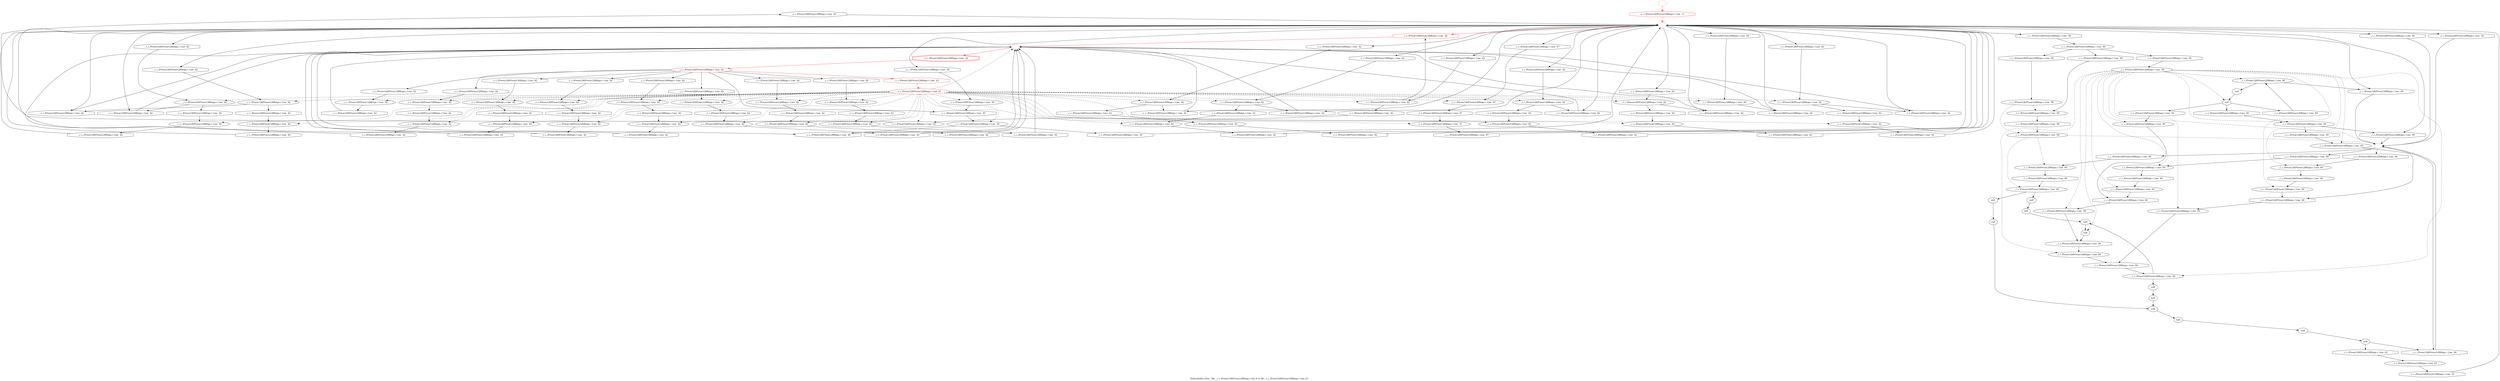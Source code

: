 digraph "Vulnerability from 'file ../../../Preon128/Preon128B/api.c line 8 to file ../../../Preon128/Preon128B/api.c line 23 '  "{
label="Vulnerability from  'file ../../../Preon128/Preon128B/api.c line 8 to file ../../../Preon128/Preon128B/api.c line 23 ' ";
node_363[shape=octagon,style=solid,label="../../../Preon128/Preon128B/api.c Line  42"]
node_316[shape=ellipse,style=dashed,label="", color=red]
"node_363"->"node_316"
node_364[shape=octagon,style=solid,label="../../../Preon128/Preon128B/api.c Line  42", color=red]
node_318[shape=ellipse,style=dashed,label="", color=red]
"node_364"->"node_318" [color=red]
node_365[shape=octagon,style=solid,label="../../../Preon128/Preon128B/api.c Line  42"]
"node_365"->"node_318"
node_366[shape=ellipse,style=solid,label="../../../Preon128/Preon128B/api.c Line  42"]
node_369[shape=octagon,style=solid,label="../../../Preon128/Preon128B/api.c Line  42"]
"node_366"->"node_369"
node_315[shape=ellipse,style=dashed,label="", color=red]
node_317[shape=octagon,style=solid,label="../../../Preon128/Preon128B/api.c Line  11", color=red]
"node_315"->"node_317" [color=red]
"node_316"->"node_364" [color=red]
node_326[shape=octagon,style=solid,label="../../../Preon128/Preon128B/api.c Line  42"]
"node_316"->"node_326"
node_330[shape=octagon,style=solid,label="../../../Preon128/Preon128B/api.c Line  42"]
"node_316"->"node_330"
node_337[shape=octagon,style=solid,label="../../../Preon128/Preon128B/api.c Line  42"]
"node_316"->"node_337"
node_341[shape=octagon,style=solid,label="../../../Preon128/Preon128B/api.c Line  42"]
"node_316"->"node_341"
node_348[shape=octagon,style=solid,label="../../../Preon128/Preon128B/api.c Line  42"]
"node_316"->"node_348"
node_352[shape=octagon,style=solid,label="../../../Preon128/Preon128B/api.c Line  42"]
"node_316"->"node_352"
node_360[shape=octagon,style=solid,label="../../../Preon128/Preon128B/api.c Line  42"]
"node_316"->"node_360"
node_411[shape=octagon,style=solid,label="../../../Preon128/Preon128B/api.c Line  44"]
"node_316"->"node_411"
node_412[shape=octagon,style=solid,label="../../../Preon128/Preon128B/api.c Line  44"]
"node_316"->"node_412"
node_414[shape=octagon,style=solid,label="../../../Preon128/Preon128B/api.c Line  45"]
"node_316"->"node_414"
node_418[shape=octagon,style=solid,label="../../../Preon128/Preon128B/api.c Line  46"]
"node_316"->"node_418"
node_371[shape=octagon,style=solid,label="../../../Preon128/Preon128B/api.c Line  42"]
"node_316"->"node_371"
node_375[shape=octagon,style=solid,label="../../../Preon128/Preon128B/api.c Line  42"]
"node_316"->"node_375"
node_382[shape=octagon,style=solid,label="../../../Preon128/Preon128B/api.c Line  42"]
"node_316"->"node_382"
node_386[shape=octagon,style=solid,label="../../../Preon128/Preon128B/api.c Line  42"]
"node_316"->"node_386"
node_393[shape=octagon,style=solid,label="../../../Preon128/Preon128B/api.c Line  42"]
"node_316"->"node_393"
node_397[shape=octagon,style=solid,label="../../../Preon128/Preon128B/api.c Line  42"]
"node_316"->"node_397"
node_404[shape=octagon,style=solid,label="../../../Preon128/Preon128B/api.c Line  42"]
"node_316"->"node_404"
node_408[shape=octagon,style=solid,label="../../../Preon128/Preon128B/api.c Line  42"]
"node_316"->"node_408"
node_420[shape=octagon,style=solid,label="../../../Preon128/Preon128B/api.c Line  47"]
"node_316"->"node_420"
node_424[shape=octagon,style=solid,label="../../../Preon128/Preon128B/api.c Line  56"]
"node_316"->"node_424"
node_432[shape=octagon,style=solid,label="../../../Preon128/Preon128B/api.c Line  60"]
"node_316"->"node_432"
node_453[shape=octagon,style=solid,label="../../../Preon128/Preon128B/api.c Line  60"]
"node_316"->"node_453"
node_470[shape=octagon,style=solid,label="../../../Preon128/Preon128B/api.c Line  60"]
"node_316"->"node_470"
node_479[shape=octagon,style=solid,label="../../../Preon128/Preon128B/api.c Line  62"]
"node_316"->"node_479"
"node_317"->"node_316" [color=red]
node_320[shape=doubleoctagon,style=solid,label="../../../Preon128/Preon128B/api.c Line  22", color=red]
"node_318"->"node_320" [color=red]
node_319[shape=ellipse,style=solid,label="../../../Preon128/Preon128B/api.c Line  22", color=red]
node_322[shape=octagon,style=solid,label="../../../Preon128/Preon128B/api.c Line  23", color=red]
"node_319"->"node_322" [color=red]
node_324[shape=octagon,style=solid,label="../../../Preon128/Preon128B/api.c Line  42"]
"node_319"->"node_324"
node_333[shape=octagon,style=solid,label="../../../Preon128/Preon128B/api.c Line  42"]
"node_319"->"node_333"
node_344[shape=octagon,style=solid,label="../../../Preon128/Preon128B/api.c Line  42"]
"node_319"->"node_344"
node_355[shape=octagon,style=solid,label="../../../Preon128/Preon128B/api.c Line  42"]
"node_319"->"node_355"
node_416[shape=octagon,style=solid,label="../../../Preon128/Preon128B/api.c Line  45"]
"node_319"->"node_416"
node_367[shape=octagon,style=solid,label="../../../Preon128/Preon128B/api.c Line  42"]
"node_319"->"node_367"
node_378[shape=octagon,style=solid,label="../../../Preon128/Preon128B/api.c Line  42"]
"node_319"->"node_378"
node_389[shape=octagon,style=solid,label="../../../Preon128/Preon128B/api.c Line  42"]
"node_319"->"node_389"
node_400[shape=octagon,style=solid,label="../../../Preon128/Preon128B/api.c Line  42"]
"node_319"->"node_400"
"node_320"->"node_319" [color=red]
node_321[shape=ellipse,style=solid,label="../../../Preon128/Preon128B/api.c Line  23", color=red]
"node_321"->"node_366" [style=dashed]
"node_321"->"node_318" [style=dashed]
node_323[shape=ellipse,style=solid,label="../../../Preon128/Preon128B/api.c Line  42"]
"node_321"->"node_323" [style=dashed]
node_325[shape=ellipse,style=solid,label="../../../Preon128/Preon128B/api.c Line  42"]
"node_321"->"node_325" [style=dashed]
node_327[shape=ellipse,style=solid,label="../../../Preon128/Preon128B/api.c Line  42"]
"node_321"->"node_327" [style=dashed]
node_332[shape=ellipse,style=solid,label="../../../Preon128/Preon128B/api.c Line  42"]
"node_321"->"node_332" [style=dashed]
node_334[shape=ellipse,style=solid,label="../../../Preon128/Preon128B/api.c Line  42"]
"node_321"->"node_334" [style=dashed]
node_336[shape=ellipse,style=solid,label="../../../Preon128/Preon128B/api.c Line  42"]
"node_321"->"node_336" [style=dashed]
node_338[shape=ellipse,style=solid,label="../../../Preon128/Preon128B/api.c Line  42"]
"node_321"->"node_338" [style=dashed]
node_343[shape=ellipse,style=solid,label="../../../Preon128/Preon128B/api.c Line  42"]
"node_321"->"node_343" [style=dashed]
node_345[shape=ellipse,style=solid,label="../../../Preon128/Preon128B/api.c Line  42"]
"node_321"->"node_345" [style=dashed]
node_347[shape=ellipse,style=solid,label="../../../Preon128/Preon128B/api.c Line  42"]
"node_321"->"node_347" [style=dashed]
node_349[shape=ellipse,style=solid,label="../../../Preon128/Preon128B/api.c Line  42"]
"node_321"->"node_349" [style=dashed]
node_354[shape=ellipse,style=solid,label="../../../Preon128/Preon128B/api.c Line  42"]
"node_321"->"node_354" [style=dashed]
node_356[shape=ellipse,style=solid,label="../../../Preon128/Preon128B/api.c Line  42"]
"node_321"->"node_356" [style=dashed]
node_359[shape=ellipse,style=solid,label="../../../Preon128/Preon128B/api.c Line  42"]
"node_321"->"node_359" [style=dashed]
node_361[shape=ellipse,style=solid,label="../../../Preon128/Preon128B/api.c Line  42"]
"node_321"->"node_361" [style=dashed]
node_413[shape=ellipse,style=solid,label="../../../Preon128/Preon128B/api.c Line  45"]
"node_321"->"node_413" [style=dashed]
node_415[shape=ellipse,style=solid,label="../../../Preon128/Preon128B/api.c Line  45"]
"node_321"->"node_415" [style=dashed]
node_419[shape=ellipse,style=solid,label="../../../Preon128/Preon128B/api.c Line  47"]
"node_321"->"node_419" [style=dashed]
node_368[shape=ellipse,style=solid,label="../../../Preon128/Preon128B/api.c Line  42"]
"node_321"->"node_368" [style=dashed]
node_370[shape=ellipse,style=solid,label="../../../Preon128/Preon128B/api.c Line  42"]
"node_321"->"node_370" [style=dashed]
node_372[shape=ellipse,style=solid,label="../../../Preon128/Preon128B/api.c Line  42"]
"node_321"->"node_372" [style=dashed]
node_377[shape=ellipse,style=solid,label="../../../Preon128/Preon128B/api.c Line  42"]
"node_321"->"node_377" [style=dashed]
node_379[shape=ellipse,style=solid,label="../../../Preon128/Preon128B/api.c Line  42"]
"node_321"->"node_379" [style=dashed]
node_381[shape=ellipse,style=solid,label="../../../Preon128/Preon128B/api.c Line  42"]
"node_321"->"node_381" [style=dashed]
node_383[shape=ellipse,style=solid,label="../../../Preon128/Preon128B/api.c Line  42"]
"node_321"->"node_383" [style=dashed]
node_388[shape=ellipse,style=solid,label="../../../Preon128/Preon128B/api.c Line  42"]
"node_321"->"node_388" [style=dashed]
node_390[shape=ellipse,style=solid,label="../../../Preon128/Preon128B/api.c Line  42"]
"node_321"->"node_390" [style=dashed]
node_392[shape=ellipse,style=solid,label="../../../Preon128/Preon128B/api.c Line  42"]
"node_321"->"node_392" [style=dashed]
node_394[shape=ellipse,style=solid,label="../../../Preon128/Preon128B/api.c Line  42"]
"node_321"->"node_394" [style=dashed]
node_399[shape=ellipse,style=solid,label="../../../Preon128/Preon128B/api.c Line  42"]
"node_321"->"node_399" [style=dashed]
node_401[shape=ellipse,style=solid,label="../../../Preon128/Preon128B/api.c Line  42"]
"node_321"->"node_401" [style=dashed]
node_403[shape=ellipse,style=solid,label="../../../Preon128/Preon128B/api.c Line  42"]
"node_321"->"node_403" [style=dashed]
node_405[shape=ellipse,style=solid,label="../../../Preon128/Preon128B/api.c Line  42"]
"node_321"->"node_405" [style=dashed]
node_410[shape=ellipse,style=solid,label="../../../Preon128/Preon128B/api.c Line  44"]
"node_321"->"node_410" [style=dashed]
node_421[shape=ellipse,style=solid,label="../../../Preon128/Preon128B/api.c Line  47"]
"node_321"->"node_421" [style=dashed]
"node_322"->"node_321" [color=red]
node_331[shape=octagon,style=solid,label="../../../Preon128/Preon128B/api.c Line  42"]
"node_323"->"node_331"
"node_324"->"node_323"
node_328[shape=octagon,style=solid,label="../../../Preon128/Preon128B/api.c Line  42"]
"node_325"->"node_328"
"node_325"->"node_330"
"node_326"->"node_325"
node_329[shape=octagon,style=solid,label="../../../Preon128/Preon128B/api.c Line  42"]
"node_327"->"node_329"
"node_328"->"node_327"
"node_329"->"node_316"
"node_330"->"node_318"
"node_331"->"node_318"
node_335[shape=octagon,style=solid,label="../../../Preon128/Preon128B/api.c Line  42"]
"node_332"->"node_335"
"node_333"->"node_332"
node_342[shape=octagon,style=solid,label="../../../Preon128/Preon128B/api.c Line  42"]
"node_334"->"node_342"
"node_335"->"node_334"
node_339[shape=octagon,style=solid,label="../../../Preon128/Preon128B/api.c Line  42"]
"node_336"->"node_339"
"node_336"->"node_341"
"node_337"->"node_336"
node_340[shape=octagon,style=solid,label="../../../Preon128/Preon128B/api.c Line  42"]
"node_338"->"node_340"
"node_339"->"node_338"
"node_340"->"node_316"
"node_341"->"node_318"
"node_342"->"node_318"
node_346[shape=octagon,style=solid,label="../../../Preon128/Preon128B/api.c Line  42"]
"node_343"->"node_346"
"node_344"->"node_343"
node_353[shape=octagon,style=solid,label="../../../Preon128/Preon128B/api.c Line  42"]
"node_345"->"node_353"
"node_346"->"node_345"
node_350[shape=octagon,style=solid,label="../../../Preon128/Preon128B/api.c Line  42"]
"node_347"->"node_350"
"node_347"->"node_352"
"node_348"->"node_347"
node_351[shape=octagon,style=solid,label="../../../Preon128/Preon128B/api.c Line  42"]
"node_349"->"node_351"
"node_350"->"node_349"
"node_351"->"node_316"
"node_352"->"node_318"
"node_353"->"node_318"
node_357[shape=octagon,style=solid,label="../../../Preon128/Preon128B/api.c Line  42"]
"node_354"->"node_357"
"node_355"->"node_354"
"node_356"->"node_365"
"node_357"->"node_356"
node_358[shape=octagon,style=solid,label="../../../Preon128/Preon128B/api.c Line  47"]
"node_358"->"node_316"
"node_359"->"node_364"
node_362[shape=octagon,style=solid,label="../../../Preon128/Preon128B/api.c Line  42"]
"node_359"->"node_362"
"node_360"->"node_359"
"node_361"->"node_363"
"node_362"->"node_361"
"node_411"->"node_410"
"node_412"->"node_318"
"node_413"->"node_416"
"node_414"->"node_413"
node_417[shape=octagon,style=solid,label="../../../Preon128/Preon128B/api.c Line  45"]
"node_415"->"node_417"
"node_415"->"node_418"
"node_416"->"node_415"
"node_417"->"node_316"
"node_418"->"node_318"
node_422[shape=octagon,style=solid,label="../../../Preon128/Preon128B/api.c Line  47"]
"node_419"->"node_422"
"node_367"->"node_366"
node_376[shape=octagon,style=solid,label="../../../Preon128/Preon128B/api.c Line  42"]
"node_368"->"node_376"
"node_369"->"node_368"
node_373[shape=octagon,style=solid,label="../../../Preon128/Preon128B/api.c Line  42"]
"node_370"->"node_373"
"node_370"->"node_375"
"node_371"->"node_370"
node_374[shape=octagon,style=solid,label="../../../Preon128/Preon128B/api.c Line  42"]
"node_372"->"node_374"
"node_373"->"node_372"
"node_374"->"node_316"
"node_375"->"node_318"
"node_376"->"node_318"
node_380[shape=octagon,style=solid,label="../../../Preon128/Preon128B/api.c Line  42"]
"node_377"->"node_380"
"node_378"->"node_377"
node_387[shape=octagon,style=solid,label="../../../Preon128/Preon128B/api.c Line  42"]
"node_379"->"node_387"
"node_380"->"node_379"
node_384[shape=octagon,style=solid,label="../../../Preon128/Preon128B/api.c Line  42"]
"node_381"->"node_384"
"node_381"->"node_386"
"node_382"->"node_381"
node_385[shape=octagon,style=solid,label="../../../Preon128/Preon128B/api.c Line  42"]
"node_383"->"node_385"
"node_384"->"node_383"
"node_385"->"node_316"
"node_386"->"node_318"
"node_387"->"node_318"
node_391[shape=octagon,style=solid,label="../../../Preon128/Preon128B/api.c Line  42"]
"node_388"->"node_391"
"node_389"->"node_388"
node_398[shape=octagon,style=solid,label="../../../Preon128/Preon128B/api.c Line  42"]
"node_390"->"node_398"
"node_391"->"node_390"
node_395[shape=octagon,style=solid,label="../../../Preon128/Preon128B/api.c Line  42"]
"node_392"->"node_395"
"node_392"->"node_397"
"node_393"->"node_392"
node_396[shape=octagon,style=solid,label="../../../Preon128/Preon128B/api.c Line  42"]
"node_394"->"node_396"
"node_395"->"node_394"
"node_396"->"node_316"
"node_397"->"node_318"
"node_398"->"node_318"
node_402[shape=octagon,style=solid,label="../../../Preon128/Preon128B/api.c Line  42"]
"node_399"->"node_402"
"node_400"->"node_399"
node_409[shape=octagon,style=solid,label="../../../Preon128/Preon128B/api.c Line  42"]
"node_401"->"node_409"
"node_402"->"node_401"
node_406[shape=octagon,style=solid,label="../../../Preon128/Preon128B/api.c Line  42"]
"node_403"->"node_406"
"node_403"->"node_408"
"node_404"->"node_403"
node_407[shape=octagon,style=solid,label="../../../Preon128/Preon128B/api.c Line  42"]
"node_405"->"node_407"
"node_406"->"node_405"
"node_407"->"node_316"
"node_408"->"node_318"
"node_409"->"node_318"
"node_410"->"node_412"
"node_420"->"node_419"
"node_421"->"node_358"
"node_422"->"node_421"
node_423[shape=ellipse,style=solid,label="../../../Preon128/Preon128B/api.c Line  56"]
node_426[shape=octagon,style=solid,label="../../../Preon128/Preon128B/api.c Line  58"]
"node_423"->"node_426"
node_428[shape=octagon,style=solid,label="../../../Preon128/Preon128B/api.c Line  58"]
"node_423"->"node_428"
node_442[shape=octagon,style=solid,label="../../../Preon128/Preon128B/api.c Line  58"]
"node_423"->"node_442"
"node_424"->"node_423"
node_425[shape=ellipse,style=solid,label="../../../Preon128/Preon128B/api.c Line  58"]
node_427[shape=ellipse,style=solid,label="../../../Preon128/Preon128B/api.c Line  58"]
"node_425"->"node_427" [style=dashed]
node_429[shape=ellipse,style=solid,label="../../../Preon128/Preon128B/api.c Line  58"]
"node_425"->"node_429" [style=dashed]
"node_426"->"node_425"
node_430[shape=octagon,style=solid,label="../../../Preon128/Preon128B/api.c Line  58"]
"node_427"->"node_430"
"node_428"->"node_427"
node_431[shape=ellipse,style=dashed,label=""]
"node_429"->"node_431" [style=dashed]
node_433[shape=ellipse,style=solid,label="../../../Preon128/Preon128B/api.c Line  60"]
"node_429"->"node_433" [style=dashed]
node_435[shape=ellipse,style=solid,label="../../../Preon128/Preon128B/api.c Line  60"]
"node_429"->"node_435" [style=dashed]
"node_430"->"node_429"
node_434[shape=octagon,style=solid,label="../../../Preon128/Preon128B/api.c Line  60"]
"node_431"->"node_434"
node_452[shape=octagon,style=solid,label="../../../Preon128/Preon128B/api.c Line  60"]
"node_431"->"node_452"
node_469[shape=octagon,style=solid,label="../../../Preon128/Preon128B/api.c Line  60"]
"node_431"->"node_469"
node_483[shape=octagon,style=solid,label="../../../Preon128/Preon128B/api.c Line  64"]
"node_431"->"node_483"
"node_432"->"node_431"
node_436[shape=octagon,style=solid,label="../../../Preon128/Preon128B/api.c Line  60"]
"node_433"->"node_436"
"node_434"->"node_433"
node_438[shape=octagon,style=solid,label="null"]
"node_435"->"node_438"
node_440[shape=octagon,style=solid,label="null"]
"node_435"->"node_440"
"node_436"->"node_435"
node_437[shape=ellipse,style=solid,label="null"]
node_476[shape=octagon,style=solid,label="null"]
"node_437"->"node_476"
"node_438"->"node_437"
node_439[shape=ellipse,style=solid,label="null"]
node_474[shape=octagon,style=solid,label="null"]
"node_439"->"node_474"
"node_440"->"node_439"
node_441[shape=ellipse,style=solid,label="../../../Preon128/Preon128B/api.c Line  58"]
"node_441"->"node_431" [style=dashed]
node_445[shape=ellipse,style=solid,label="../../../Preon128/Preon128B/api.c Line  60"]
"node_441"->"node_445" [style=dashed]
node_447[shape=ellipse,style=solid,label="../../../Preon128/Preon128B/api.c Line  60"]
"node_441"->"node_447" [style=dashed]
node_449[shape=ellipse,style=solid,label="../../../Preon128/Preon128B/api.c Line  60"]
"node_441"->"node_449" [style=dashed]
node_451[shape=ellipse,style=solid,label="../../../Preon128/Preon128B/api.c Line  60"]
"node_441"->"node_451" [style=dashed]
node_454[shape=ellipse,style=solid,label="../../../Preon128/Preon128B/api.c Line  60"]
"node_441"->"node_454" [style=dashed]
node_456[shape=ellipse,style=solid,label="null"]
"node_441"->"node_456" [style=dashed]
node_458[shape=ellipse,style=solid,label="../../../Preon128/Preon128B/api.c Line  60"]
"node_441"->"node_458" [style=dashed]
node_460[shape=ellipse,style=solid,label="../../../Preon128/Preon128B/api.c Line  60"]
"node_441"->"node_460" [style=dashed]
node_462[shape=ellipse,style=solid,label="../../../Preon128/Preon128B/api.c Line  60"]
"node_441"->"node_462" [style=dashed]
node_464[shape=ellipse,style=solid,label="../../../Preon128/Preon128B/api.c Line  60"]
"node_441"->"node_464" [style=dashed]
node_466[shape=ellipse,style=solid,label="../../../Preon128/Preon128B/api.c Line  60"]
"node_441"->"node_466" [style=dashed]
node_468[shape=ellipse,style=solid,label="../../../Preon128/Preon128B/api.c Line  60"]
"node_441"->"node_468" [style=dashed]
node_471[shape=ellipse,style=solid,label="../../../Preon128/Preon128B/api.c Line  60"]
"node_441"->"node_471" [style=dashed]
node_473[shape=ellipse,style=solid,label="null"]
"node_441"->"node_473" [style=dashed]
"node_442"->"node_441"
node_443[shape=ellipse,style=solid,label="null"]
"node_443"->"node_476"
node_444[shape=octagon,style=solid,label="null"]
"node_444"->"node_443"
"node_445"->"node_444"
"node_445"->"node_474"
node_446[shape=octagon,style=solid,label="../../../Preon128/Preon128B/api.c Line  60"]
"node_446"->"node_445"
"node_447"->"node_446"
node_448[shape=octagon,style=solid,label="../../../Preon128/Preon128B/api.c Line  60"]
"node_448"->"node_447"
"node_449"->"node_448"
node_450[shape=octagon,style=solid,label="../../../Preon128/Preon128B/api.c Line  60"]
"node_450"->"node_449"
"node_451"->"node_450"
"node_452"->"node_451"
"node_453"->"node_431"
"node_454"->"node_453"
node_457[shape=octagon,style=solid,label="null"]
"node_454"->"node_457"
node_455[shape=octagon,style=solid,label="../../../Preon128/Preon128B/api.c Line  60"]
"node_455"->"node_454"
"node_456"->"node_455"
node_461[shape=octagon,style=solid,label="../../../Preon128/Preon128B/api.c Line  60"]
"node_456"->"node_461"
node_472[shape=octagon,style=solid,label="../../../Preon128/Preon128B/api.c Line  60"]
"node_456"->"node_472"
"node_457"->"node_456"
"node_458"->"node_448"
node_459[shape=octagon,style=solid,label="../../../Preon128/Preon128B/api.c Line  60"]
"node_459"->"node_458"
"node_460"->"node_459"
"node_460"->"node_470"
"node_461"->"node_460"
"node_462"->"node_446"
node_463[shape=octagon,style=solid,label="../../../Preon128/Preon128B/api.c Line  60"]
"node_463"->"node_462"
"node_464"->"node_463"
node_465[shape=octagon,style=solid,label="../../../Preon128/Preon128B/api.c Line  60"]
"node_465"->"node_464"
"node_466"->"node_465"
node_467[shape=octagon,style=solid,label="../../../Preon128/Preon128B/api.c Line  60"]
"node_467"->"node_466"
"node_468"->"node_467"
"node_469"->"node_468"
"node_470"->"node_431"
"node_471"->"node_465"
"node_472"->"node_471"
"node_473"->"node_463"
"node_474"->"node_473"
node_475[shape=ellipse,style=solid,label="null"]
node_478[shape=octagon,style=solid,label="null"]
"node_475"->"node_478"
"node_476"->"node_475"
node_477[shape=ellipse,style=solid,label="null"]
node_481[shape=octagon,style=solid,label="../../../Preon128/Preon128B/api.c Line  63"]
"node_477"->"node_481"
"node_477"->"node_483"
"node_478"->"node_477"
"node_479"->"node_431"
node_480[shape=ellipse,style=solid,label="../../../Preon128/Preon128B/api.c Line  63"]
node_482[shape=octagon,style=solid,label="../../../Preon128/Preon128B/api.c Line  63"]
"node_480"->"node_482"
"node_481"->"node_480"
"node_482"->"node_316"
"node_483"->"node_431"
}

